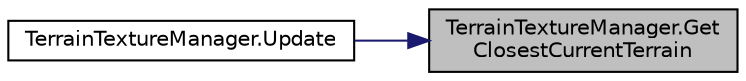 digraph "TerrainTextureManager.GetClosestCurrentTerrain"
{
 // INTERACTIVE_SVG=YES
 // LATEX_PDF_SIZE
  edge [fontname="Helvetica",fontsize="10",labelfontname="Helvetica",labelfontsize="10"];
  node [fontname="Helvetica",fontsize="10",shape=record];
  rankdir="RL";
  Node1 [label="TerrainTextureManager.Get\lClosestCurrentTerrain",height=0.2,width=0.4,color="black", fillcolor="grey75", style="filled", fontcolor="black",tooltip=" "];
  Node1 -> Node2 [dir="back",color="midnightblue",fontsize="10",style="solid",fontname="Helvetica"];
  Node2 [label="TerrainTextureManager.Update",height=0.2,width=0.4,color="black", fillcolor="white", style="filled",URL="$class_terrain_texture_manager.html#aa431d6176ab67e372c01854d12d39787",tooltip=" "];
}
